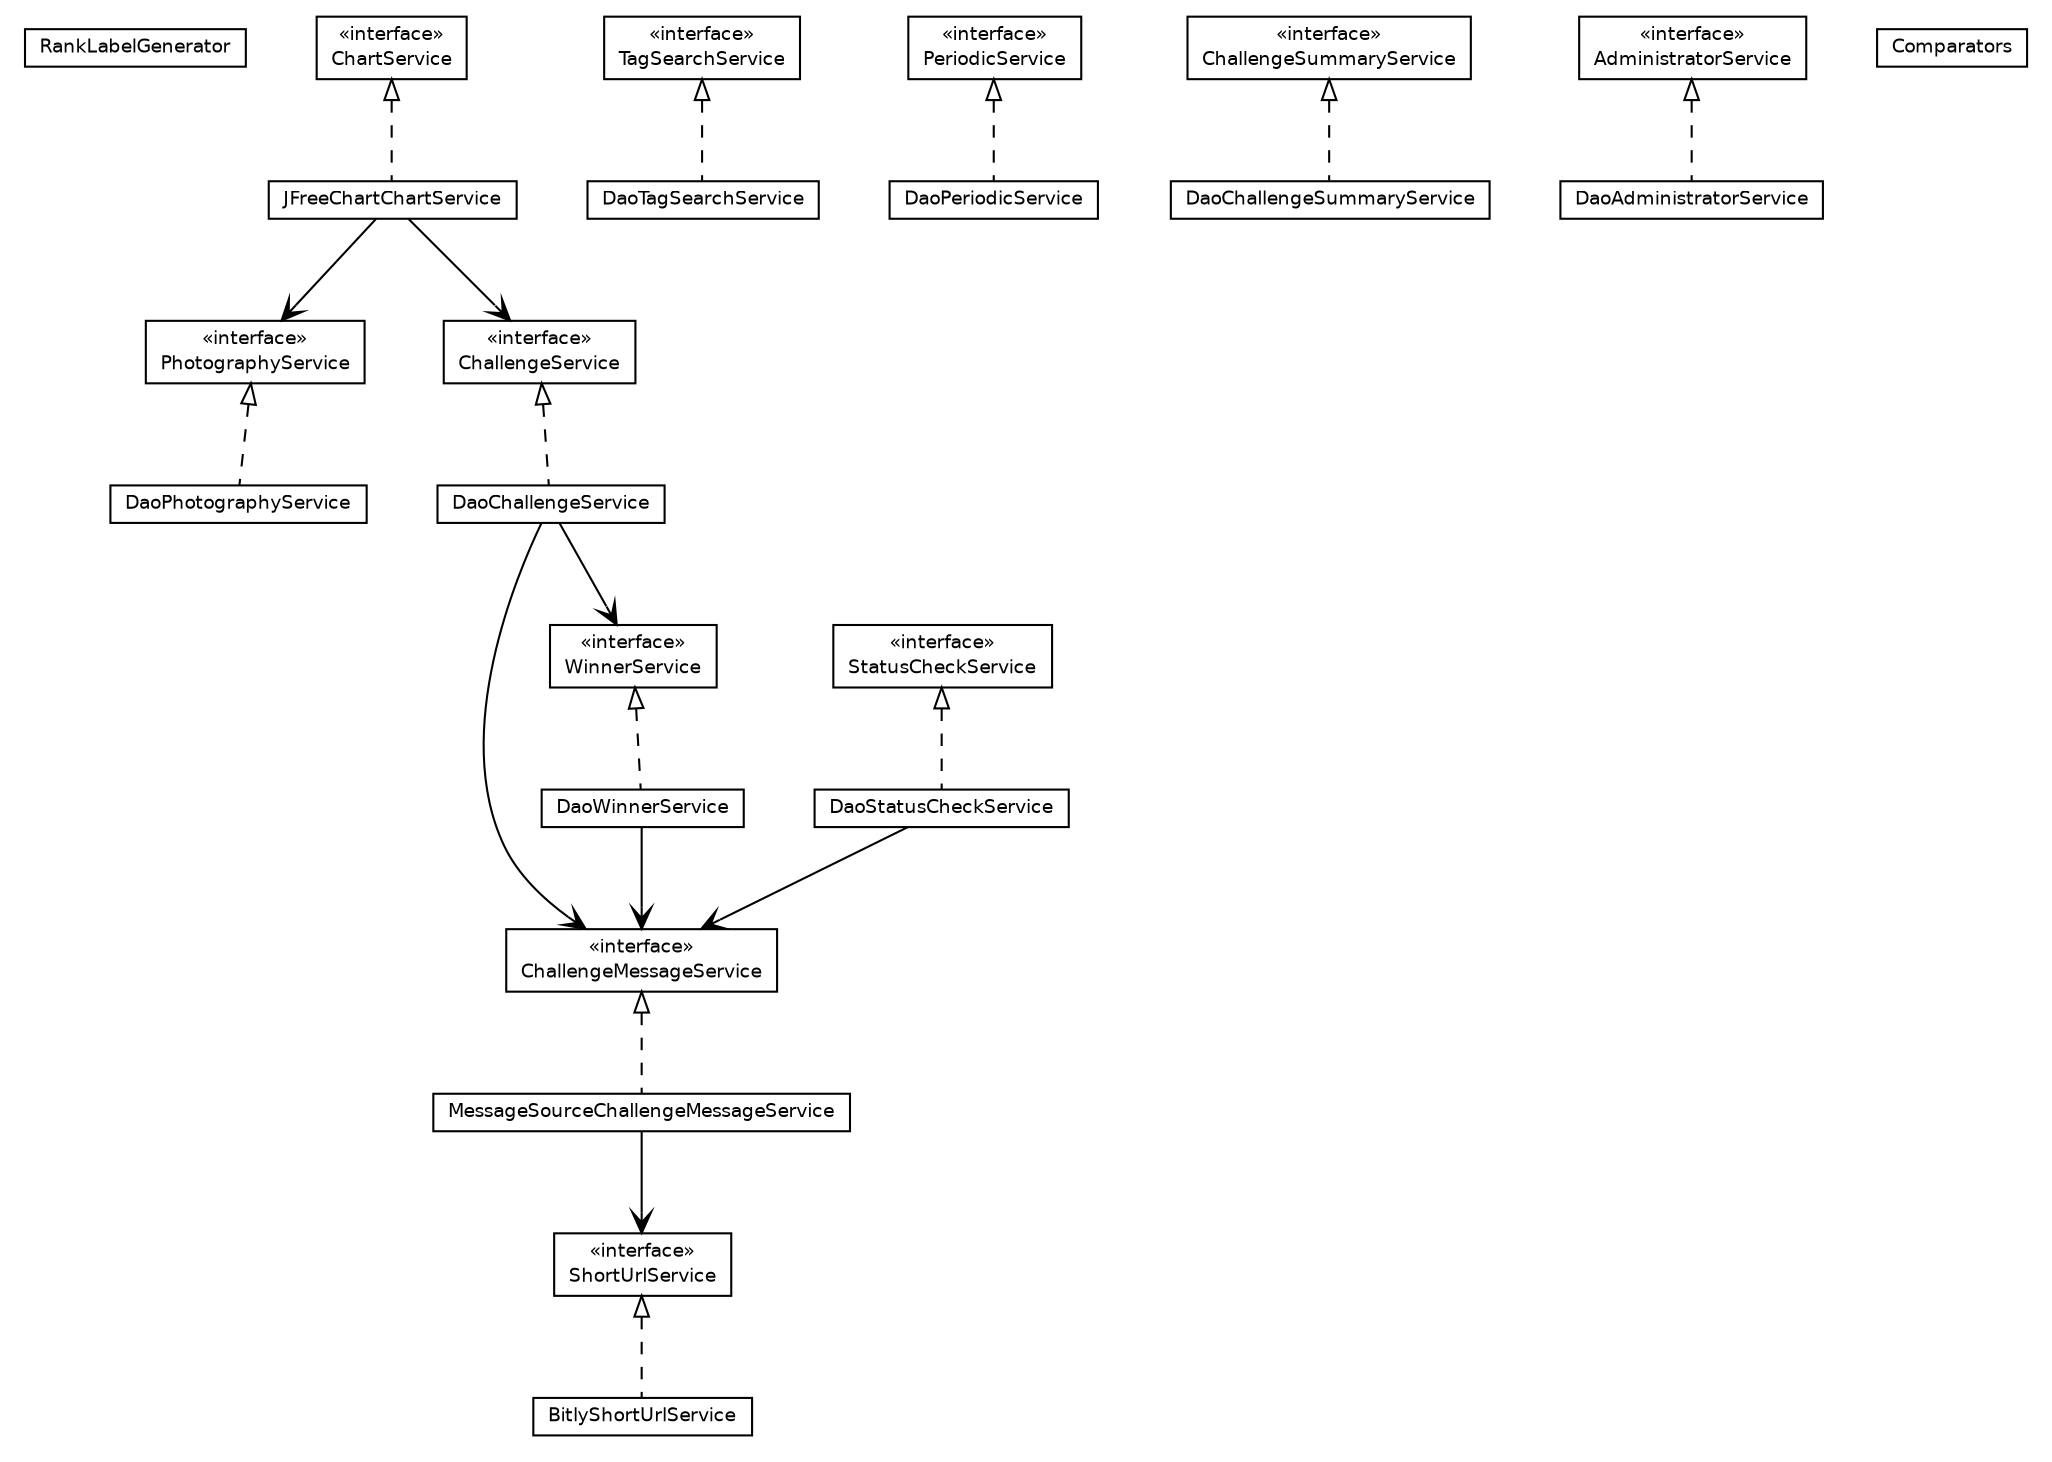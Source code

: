 #!/usr/local/bin/dot
#
# Class diagram 
# Generated by UmlGraph version 4.6 (http://www.spinellis.gr/sw/umlgraph)
#

digraph G {
	edge [fontname="Helvetica",fontsize=10,labelfontname="Helvetica",labelfontsize=10];
	node [fontname="Helvetica",fontsize=10,shape=plaintext];
	// net.chrissearle.flickrvote.service.RankLabelGenerator
	c0 [label=<<table border="0" cellborder="1" cellspacing="0" cellpadding="2" port="p" href="./RankLabelGenerator.html">
		<tr><td><table border="0" cellspacing="0" cellpadding="1">
			<tr><td> RankLabelGenerator </td></tr>
		</table></td></tr>
		</table>>, fontname="Helvetica", fontcolor="black", fontsize=9.0];
	// net.chrissearle.flickrvote.service.MessageSourceChallengeMessageService
	c1 [label=<<table border="0" cellborder="1" cellspacing="0" cellpadding="2" port="p" href="./MessageSourceChallengeMessageService.html">
		<tr><td><table border="0" cellspacing="0" cellpadding="1">
			<tr><td> MessageSourceChallengeMessageService </td></tr>
		</table></td></tr>
		</table>>, fontname="Helvetica", fontcolor="black", fontsize=9.0];
	// net.chrissearle.flickrvote.service.JFreeChartChartService
	c2 [label=<<table border="0" cellborder="1" cellspacing="0" cellpadding="2" port="p" href="./JFreeChartChartService.html">
		<tr><td><table border="0" cellspacing="0" cellpadding="1">
			<tr><td> JFreeChartChartService </td></tr>
		</table></td></tr>
		</table>>, fontname="Helvetica", fontcolor="black", fontsize=9.0];
	// net.chrissearle.flickrvote.service.DaoWinnerService
	c3 [label=<<table border="0" cellborder="1" cellspacing="0" cellpadding="2" port="p" href="./DaoWinnerService.html">
		<tr><td><table border="0" cellspacing="0" cellpadding="1">
			<tr><td> DaoWinnerService </td></tr>
		</table></td></tr>
		</table>>, fontname="Helvetica", fontcolor="black", fontsize=9.0];
	// net.chrissearle.flickrvote.service.DaoTagSearchService
	c4 [label=<<table border="0" cellborder="1" cellspacing="0" cellpadding="2" port="p" href="./DaoTagSearchService.html">
		<tr><td><table border="0" cellspacing="0" cellpadding="1">
			<tr><td> DaoTagSearchService </td></tr>
		</table></td></tr>
		</table>>, fontname="Helvetica", fontcolor="black", fontsize=9.0];
	// net.chrissearle.flickrvote.service.DaoStatusCheckService
	c5 [label=<<table border="0" cellborder="1" cellspacing="0" cellpadding="2" port="p" href="./DaoStatusCheckService.html">
		<tr><td><table border="0" cellspacing="0" cellpadding="1">
			<tr><td> DaoStatusCheckService </td></tr>
		</table></td></tr>
		</table>>, fontname="Helvetica", fontcolor="black", fontsize=9.0];
	// net.chrissearle.flickrvote.service.DaoPhotographyService
	c6 [label=<<table border="0" cellborder="1" cellspacing="0" cellpadding="2" port="p" href="./DaoPhotographyService.html">
		<tr><td><table border="0" cellspacing="0" cellpadding="1">
			<tr><td> DaoPhotographyService </td></tr>
		</table></td></tr>
		</table>>, fontname="Helvetica", fontcolor="black", fontsize=9.0];
	// net.chrissearle.flickrvote.service.DaoPeriodicService
	c7 [label=<<table border="0" cellborder="1" cellspacing="0" cellpadding="2" port="p" href="./DaoPeriodicService.html">
		<tr><td><table border="0" cellspacing="0" cellpadding="1">
			<tr><td> DaoPeriodicService </td></tr>
		</table></td></tr>
		</table>>, fontname="Helvetica", fontcolor="black", fontsize=9.0];
	// net.chrissearle.flickrvote.service.DaoChallengeSummaryService
	c8 [label=<<table border="0" cellborder="1" cellspacing="0" cellpadding="2" port="p" href="./DaoChallengeSummaryService.html">
		<tr><td><table border="0" cellspacing="0" cellpadding="1">
			<tr><td> DaoChallengeSummaryService </td></tr>
		</table></td></tr>
		</table>>, fontname="Helvetica", fontcolor="black", fontsize=9.0];
	// net.chrissearle.flickrvote.service.DaoChallengeService
	c9 [label=<<table border="0" cellborder="1" cellspacing="0" cellpadding="2" port="p" href="./DaoChallengeService.html">
		<tr><td><table border="0" cellspacing="0" cellpadding="1">
			<tr><td> DaoChallengeService </td></tr>
		</table></td></tr>
		</table>>, fontname="Helvetica", fontcolor="black", fontsize=9.0];
	// net.chrissearle.flickrvote.service.DaoAdministratorService
	c10 [label=<<table border="0" cellborder="1" cellspacing="0" cellpadding="2" port="p" href="./DaoAdministratorService.html">
		<tr><td><table border="0" cellspacing="0" cellpadding="1">
			<tr><td> DaoAdministratorService </td></tr>
		</table></td></tr>
		</table>>, fontname="Helvetica", fontcolor="black", fontsize=9.0];
	// net.chrissearle.flickrvote.service.Comparators
	c11 [label=<<table border="0" cellborder="1" cellspacing="0" cellpadding="2" port="p" href="./Comparators.html">
		<tr><td><table border="0" cellspacing="0" cellpadding="1">
			<tr><td> Comparators </td></tr>
		</table></td></tr>
		</table>>, fontname="Helvetica", fontcolor="black", fontsize=9.0];
	// net.chrissearle.flickrvote.service.BitlyShortUrlService
	c12 [label=<<table border="0" cellborder="1" cellspacing="0" cellpadding="2" port="p" href="./BitlyShortUrlService.html">
		<tr><td><table border="0" cellspacing="0" cellpadding="1">
			<tr><td> BitlyShortUrlService </td></tr>
		</table></td></tr>
		</table>>, fontname="Helvetica", fontcolor="black", fontsize=9.0];
	//net.chrissearle.flickrvote.service.MessageSourceChallengeMessageService implements net.chrissearle.flickrvote.service.ChallengeMessageService
	c13:p -> c1:p [dir=back,arrowtail=empty,style=dashed];
	//net.chrissearle.flickrvote.service.JFreeChartChartService implements net.chrissearle.flickrvote.service.ChartService
	c14:p -> c2:p [dir=back,arrowtail=empty,style=dashed];
	//net.chrissearle.flickrvote.service.DaoWinnerService implements net.chrissearle.flickrvote.service.WinnerService
	c15:p -> c3:p [dir=back,arrowtail=empty,style=dashed];
	//net.chrissearle.flickrvote.service.DaoTagSearchService implements net.chrissearle.flickrvote.service.TagSearchService
	c16:p -> c4:p [dir=back,arrowtail=empty,style=dashed];
	//net.chrissearle.flickrvote.service.DaoStatusCheckService implements net.chrissearle.flickrvote.service.StatusCheckService
	c17:p -> c5:p [dir=back,arrowtail=empty,style=dashed];
	//net.chrissearle.flickrvote.service.DaoPhotographyService implements net.chrissearle.flickrvote.service.PhotographyService
	c18:p -> c6:p [dir=back,arrowtail=empty,style=dashed];
	//net.chrissearle.flickrvote.service.DaoPeriodicService implements net.chrissearle.flickrvote.service.PeriodicService
	c19:p -> c7:p [dir=back,arrowtail=empty,style=dashed];
	//net.chrissearle.flickrvote.service.DaoChallengeSummaryService implements net.chrissearle.flickrvote.service.ChallengeSummaryService
	c20:p -> c8:p [dir=back,arrowtail=empty,style=dashed];
	//net.chrissearle.flickrvote.service.DaoChallengeService implements net.chrissearle.flickrvote.service.ChallengeService
	c21:p -> c9:p [dir=back,arrowtail=empty,style=dashed];
	//net.chrissearle.flickrvote.service.DaoAdministratorService implements net.chrissearle.flickrvote.service.AdministratorService
	c22:p -> c10:p [dir=back,arrowtail=empty,style=dashed];
	//net.chrissearle.flickrvote.service.BitlyShortUrlService implements net.chrissearle.flickrvote.service.ShortUrlService
	c23:p -> c12:p [dir=back,arrowtail=empty,style=dashed];
	// net.chrissearle.flickrvote.service.MessageSourceChallengeMessageService NAVASSOC net.chrissearle.flickrvote.service.ShortUrlService
	c1:p -> c23:p [taillabel="", label="", headlabel="", fontname="Helvetica", fontcolor="black", fontsize=10.0, color="black", arrowhead=open];
	// net.chrissearle.flickrvote.service.JFreeChartChartService NAVASSOC net.chrissearle.flickrvote.service.ChallengeService
	c2:p -> c21:p [taillabel="", label="", headlabel="", fontname="Helvetica", fontcolor="black", fontsize=10.0, color="black", arrowhead=open];
	// net.chrissearle.flickrvote.service.JFreeChartChartService NAVASSOC net.chrissearle.flickrvote.service.PhotographyService
	c2:p -> c18:p [taillabel="", label="", headlabel="", fontname="Helvetica", fontcolor="black", fontsize=10.0, color="black", arrowhead=open];
	// net.chrissearle.flickrvote.service.DaoWinnerService NAVASSOC net.chrissearle.flickrvote.service.ChallengeMessageService
	c3:p -> c13:p [taillabel="", label="", headlabel="", fontname="Helvetica", fontcolor="black", fontsize=10.0, color="black", arrowhead=open];
	// net.chrissearle.flickrvote.service.DaoStatusCheckService NAVASSOC net.chrissearle.flickrvote.service.ChallengeMessageService
	c5:p -> c13:p [taillabel="", label="", headlabel="", fontname="Helvetica", fontcolor="black", fontsize=10.0, color="black", arrowhead=open];
	// net.chrissearle.flickrvote.service.DaoChallengeService NAVASSOC net.chrissearle.flickrvote.service.ChallengeMessageService
	c9:p -> c13:p [taillabel="", label="", headlabel="", fontname="Helvetica", fontcolor="black", fontsize=10.0, color="black", arrowhead=open];
	// net.chrissearle.flickrvote.service.DaoChallengeService NAVASSOC net.chrissearle.flickrvote.service.WinnerService
	c9:p -> c15:p [taillabel="", label="", headlabel="", fontname="Helvetica", fontcolor="black", fontsize=10.0, color="black", arrowhead=open];
	// net.chrissearle.flickrvote.service.ChallengeService
	c21 [label=<<table border="0" cellborder="1" cellspacing="0" cellpadding="2" port="p">
		<tr><td><table border="0" cellspacing="0" cellpadding="1">
			<tr><td> &laquo;interface&raquo; </td></tr>
			<tr><td> ChallengeService </td></tr>
		</table></td></tr>
		</table>>, fontname="Helvetica", fontcolor="black", fontsize=9.0];
	// net.chrissearle.flickrvote.service.ChallengeSummaryService
	c20 [label=<<table border="0" cellborder="1" cellspacing="0" cellpadding="2" port="p">
		<tr><td><table border="0" cellspacing="0" cellpadding="1">
			<tr><td> &laquo;interface&raquo; </td></tr>
			<tr><td> ChallengeSummaryService </td></tr>
		</table></td></tr>
		</table>>, fontname="Helvetica", fontcolor="black", fontsize=9.0];
	// net.chrissearle.flickrvote.service.ShortUrlService
	c23 [label=<<table border="0" cellborder="1" cellspacing="0" cellpadding="2" port="p">
		<tr><td><table border="0" cellspacing="0" cellpadding="1">
			<tr><td> &laquo;interface&raquo; </td></tr>
			<tr><td> ShortUrlService </td></tr>
		</table></td></tr>
		</table>>, fontname="Helvetica", fontcolor="black", fontsize=9.0];
	// net.chrissearle.flickrvote.service.StatusCheckService
	c17 [label=<<table border="0" cellborder="1" cellspacing="0" cellpadding="2" port="p">
		<tr><td><table border="0" cellspacing="0" cellpadding="1">
			<tr><td> &laquo;interface&raquo; </td></tr>
			<tr><td> StatusCheckService </td></tr>
		</table></td></tr>
		</table>>, fontname="Helvetica", fontcolor="black", fontsize=9.0];
	// net.chrissearle.flickrvote.service.PhotographyService
	c18 [label=<<table border="0" cellborder="1" cellspacing="0" cellpadding="2" port="p">
		<tr><td><table border="0" cellspacing="0" cellpadding="1">
			<tr><td> &laquo;interface&raquo; </td></tr>
			<tr><td> PhotographyService </td></tr>
		</table></td></tr>
		</table>>, fontname="Helvetica", fontcolor="black", fontsize=9.0];
	// net.chrissearle.flickrvote.service.ChallengeMessageService
	c13 [label=<<table border="0" cellborder="1" cellspacing="0" cellpadding="2" port="p">
		<tr><td><table border="0" cellspacing="0" cellpadding="1">
			<tr><td> &laquo;interface&raquo; </td></tr>
			<tr><td> ChallengeMessageService </td></tr>
		</table></td></tr>
		</table>>, fontname="Helvetica", fontcolor="black", fontsize=9.0];
	// net.chrissearle.flickrvote.service.TagSearchService
	c16 [label=<<table border="0" cellborder="1" cellspacing="0" cellpadding="2" port="p">
		<tr><td><table border="0" cellspacing="0" cellpadding="1">
			<tr><td> &laquo;interface&raquo; </td></tr>
			<tr><td> TagSearchService </td></tr>
		</table></td></tr>
		</table>>, fontname="Helvetica", fontcolor="black", fontsize=9.0];
	// net.chrissearle.flickrvote.service.ChartService
	c14 [label=<<table border="0" cellborder="1" cellspacing="0" cellpadding="2" port="p">
		<tr><td><table border="0" cellspacing="0" cellpadding="1">
			<tr><td> &laquo;interface&raquo; </td></tr>
			<tr><td> ChartService </td></tr>
		</table></td></tr>
		</table>>, fontname="Helvetica", fontcolor="black", fontsize=9.0];
	// net.chrissearle.flickrvote.service.AdministratorService
	c22 [label=<<table border="0" cellborder="1" cellspacing="0" cellpadding="2" port="p">
		<tr><td><table border="0" cellspacing="0" cellpadding="1">
			<tr><td> &laquo;interface&raquo; </td></tr>
			<tr><td> AdministratorService </td></tr>
		</table></td></tr>
		</table>>, fontname="Helvetica", fontcolor="black", fontsize=9.0];
	// net.chrissearle.flickrvote.service.PeriodicService
	c19 [label=<<table border="0" cellborder="1" cellspacing="0" cellpadding="2" port="p">
		<tr><td><table border="0" cellspacing="0" cellpadding="1">
			<tr><td> &laquo;interface&raquo; </td></tr>
			<tr><td> PeriodicService </td></tr>
		</table></td></tr>
		</table>>, fontname="Helvetica", fontcolor="black", fontsize=9.0];
	// net.chrissearle.flickrvote.service.WinnerService
	c15 [label=<<table border="0" cellborder="1" cellspacing="0" cellpadding="2" port="p">
		<tr><td><table border="0" cellspacing="0" cellpadding="1">
			<tr><td> &laquo;interface&raquo; </td></tr>
			<tr><td> WinnerService </td></tr>
		</table></td></tr>
		</table>>, fontname="Helvetica", fontcolor="black", fontsize=9.0];
}

